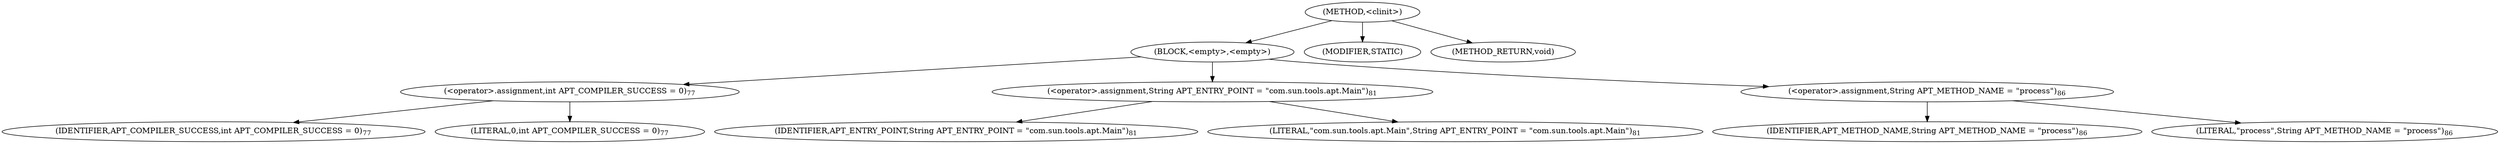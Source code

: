 digraph "&lt;clinit&gt;" {  
"255" [label = <(METHOD,&lt;clinit&gt;)> ]
"256" [label = <(BLOCK,&lt;empty&gt;,&lt;empty&gt;)> ]
"257" [label = <(&lt;operator&gt;.assignment,int APT_COMPILER_SUCCESS = 0)<SUB>77</SUB>> ]
"258" [label = <(IDENTIFIER,APT_COMPILER_SUCCESS,int APT_COMPILER_SUCCESS = 0)<SUB>77</SUB>> ]
"259" [label = <(LITERAL,0,int APT_COMPILER_SUCCESS = 0)<SUB>77</SUB>> ]
"260" [label = <(&lt;operator&gt;.assignment,String APT_ENTRY_POINT = &quot;com.sun.tools.apt.Main&quot;)<SUB>81</SUB>> ]
"261" [label = <(IDENTIFIER,APT_ENTRY_POINT,String APT_ENTRY_POINT = &quot;com.sun.tools.apt.Main&quot;)<SUB>81</SUB>> ]
"262" [label = <(LITERAL,&quot;com.sun.tools.apt.Main&quot;,String APT_ENTRY_POINT = &quot;com.sun.tools.apt.Main&quot;)<SUB>81</SUB>> ]
"263" [label = <(&lt;operator&gt;.assignment,String APT_METHOD_NAME = &quot;process&quot;)<SUB>86</SUB>> ]
"264" [label = <(IDENTIFIER,APT_METHOD_NAME,String APT_METHOD_NAME = &quot;process&quot;)<SUB>86</SUB>> ]
"265" [label = <(LITERAL,&quot;process&quot;,String APT_METHOD_NAME = &quot;process&quot;)<SUB>86</SUB>> ]
"266" [label = <(MODIFIER,STATIC)> ]
"267" [label = <(METHOD_RETURN,void)> ]
  "255" -> "256" 
  "255" -> "266" 
  "255" -> "267" 
  "256" -> "257" 
  "256" -> "260" 
  "256" -> "263" 
  "257" -> "258" 
  "257" -> "259" 
  "260" -> "261" 
  "260" -> "262" 
  "263" -> "264" 
  "263" -> "265" 
}
